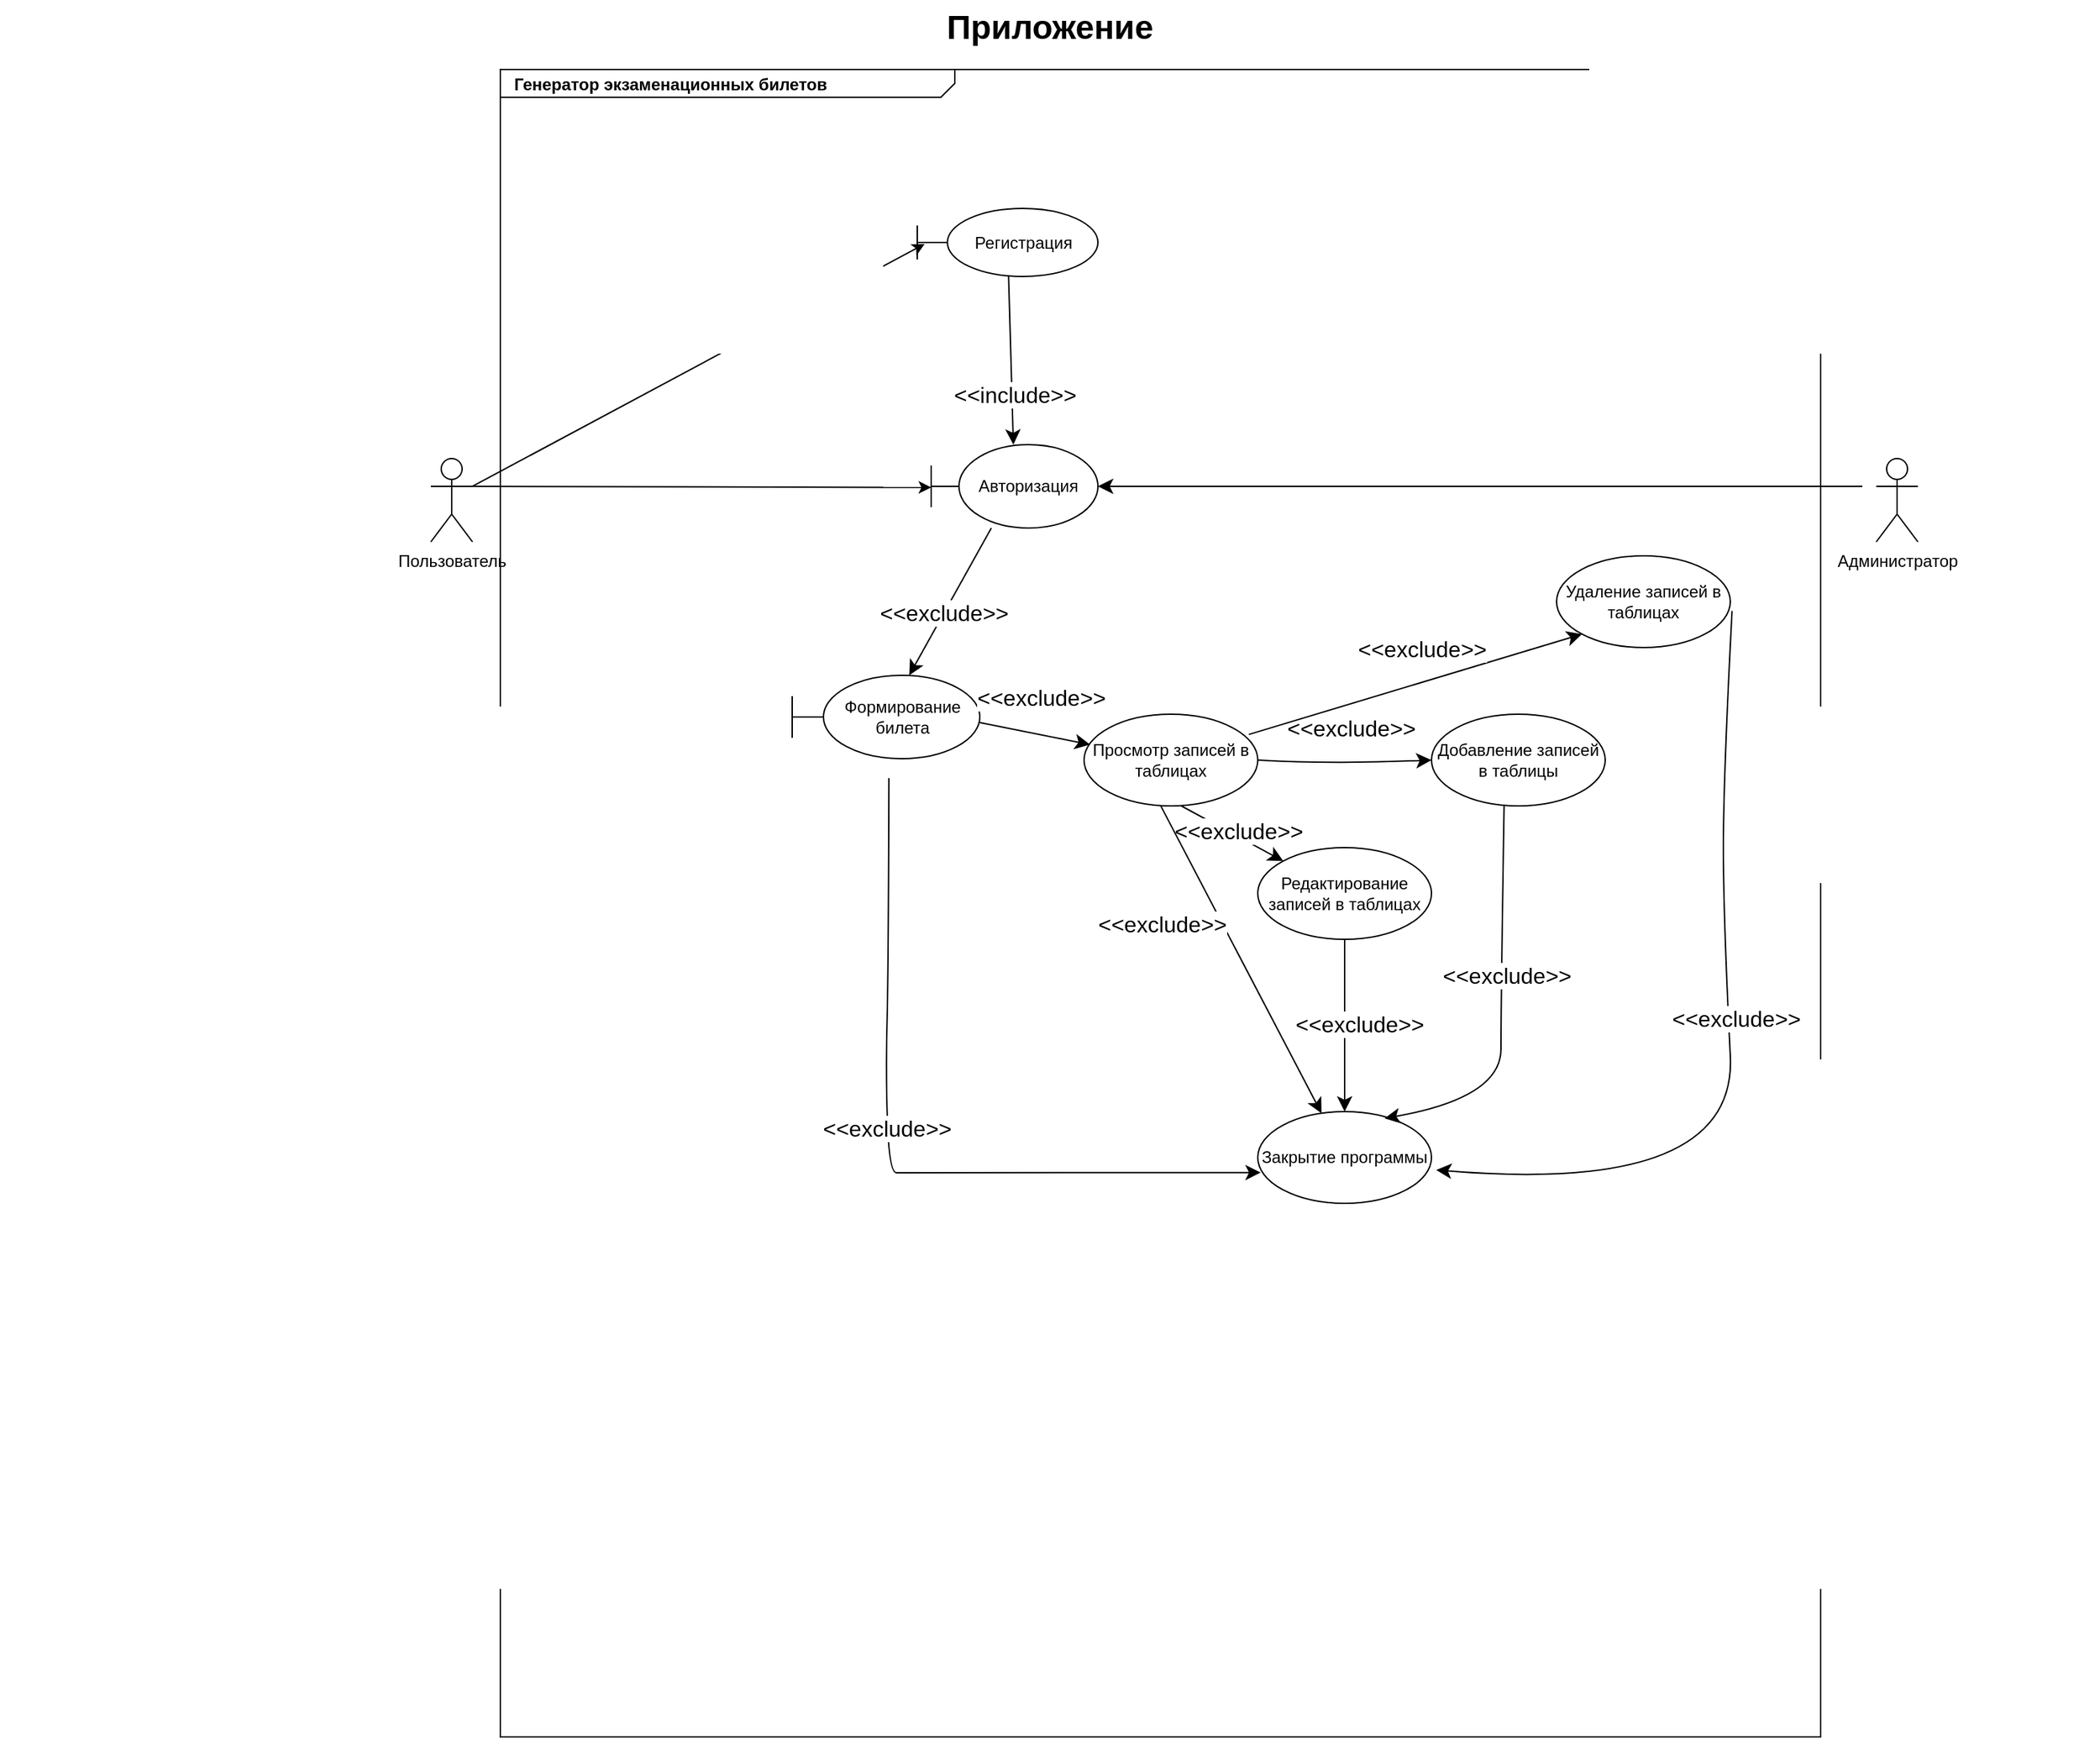 <mxfile version="21.3.6" type="device">
  <diagram name="Page-1" id="929967ad-93f9-6ef4-fab6-5d389245f69c">
    <mxGraphModel dx="2010" dy="943" grid="1" gridSize="10" guides="1" tooltips="1" connect="1" arrows="1" fold="1" page="1" pageScale="1.5" pageWidth="1169" pageHeight="826" background="none" math="0" shadow="0">
      <root>
        <mxCell id="0" style=";html=1;" />
        <mxCell id="1" style=";html=1;" parent="0" />
        <mxCell id="1672d66443f91eb5-1" value="&lt;p style=&quot;margin: 0px ; margin-top: 4px ; margin-left: 10px ; text-align: left&quot;&gt;&lt;b&gt;Генератор экзаменационных билетов&lt;/b&gt;&lt;/p&gt;" style="html=1;strokeWidth=1;shape=mxgraph.sysml.package;html=1;overflow=fill;whiteSpace=wrap;fillColor=none;gradientColor=none;fontSize=12;align=center;labelX=327.64;" parent="1" vertex="1">
          <mxGeometry x="480" y="90" width="950" height="1200" as="geometry" />
        </mxCell>
        <mxCell id="1672d66443f91eb5-23" value="Приложение" style="text;strokeColor=none;fillColor=none;html=1;fontSize=24;fontStyle=1;verticalAlign=middle;align=center;" parent="1" vertex="1">
          <mxGeometry x="120" y="40" width="1510" height="40" as="geometry" />
        </mxCell>
        <mxCell id="Vq5NTBLWGCEwuZ2N-13A-18" style="edgeStyle=orthogonalEdgeStyle;rounded=0;orthogonalLoop=1;jettySize=auto;html=1;exitX=1;exitY=0.333;exitDx=0;exitDy=0;exitPerimeter=0;entryX=0;entryY=0.513;entryDx=0;entryDy=0;entryPerimeter=0;" parent="1" source="Vq5NTBLWGCEwuZ2N-13A-12" target="Vq5NTBLWGCEwuZ2N-13A-13" edge="1">
          <mxGeometry relative="1" as="geometry">
            <Array as="points">
              <mxPoint x="460" y="391" />
            </Array>
          </mxGeometry>
        </mxCell>
        <mxCell id="Vq5NTBLWGCEwuZ2N-13A-12" value="Пользователь" style="shape=umlActor;verticalLabelPosition=bottom;verticalAlign=top;html=1;" parent="1" vertex="1">
          <mxGeometry x="430" y="370" width="30" height="60" as="geometry" />
        </mxCell>
        <mxCell id="km4N7CKSfjVp_Z7hOhBR-10" style="edgeStyle=none;curved=1;rounded=0;orthogonalLoop=1;jettySize=auto;html=1;fontSize=12;startSize=8;endSize=8;" parent="1" source="Vq5NTBLWGCEwuZ2N-13A-13" target="Vq5NTBLWGCEwuZ2N-13A-16" edge="1">
          <mxGeometry relative="1" as="geometry" />
        </mxCell>
        <mxCell id="km4N7CKSfjVp_Z7hOhBR-26" value="&amp;lt;&amp;lt;exclude&amp;gt;&amp;gt;" style="edgeLabel;html=1;align=center;verticalAlign=middle;resizable=0;points=[];fontSize=16;" parent="km4N7CKSfjVp_Z7hOhBR-10" vertex="1" connectable="0">
          <mxGeometry x="0.152" relative="1" as="geometry">
            <mxPoint as="offset" />
          </mxGeometry>
        </mxCell>
        <mxCell id="Vq5NTBLWGCEwuZ2N-13A-13" value="Авторизация" style="shape=umlBoundary;whiteSpace=wrap;html=1;" parent="1" vertex="1">
          <mxGeometry x="790" y="360" width="120" height="60" as="geometry" />
        </mxCell>
        <mxCell id="km4N7CKSfjVp_Z7hOhBR-1" style="edgeStyle=none;curved=1;rounded=0;orthogonalLoop=1;jettySize=auto;html=1;fontSize=12;startSize=8;endSize=8;" parent="1" source="Vq5NTBLWGCEwuZ2N-13A-14" target="Vq5NTBLWGCEwuZ2N-13A-13" edge="1">
          <mxGeometry relative="1" as="geometry" />
        </mxCell>
        <mxCell id="km4N7CKSfjVp_Z7hOhBR-24" value="&amp;lt;&amp;lt;include&amp;gt;&amp;gt;" style="edgeLabel;html=1;align=center;verticalAlign=middle;resizable=0;points=[];fontSize=16;" parent="km4N7CKSfjVp_Z7hOhBR-1" vertex="1" connectable="0">
          <mxGeometry x="0.392" y="2" relative="1" as="geometry">
            <mxPoint as="offset" />
          </mxGeometry>
        </mxCell>
        <mxCell id="Vq5NTBLWGCEwuZ2N-13A-14" value="Регистрация" style="shape=umlBoundary;whiteSpace=wrap;html=1;" parent="1" vertex="1">
          <mxGeometry x="780" y="190" width="130" height="49" as="geometry" />
        </mxCell>
        <mxCell id="Vq5NTBLWGCEwuZ2N-13A-16" value="Формирование билета" style="shape=umlBoundary;whiteSpace=wrap;html=1;" parent="1" vertex="1">
          <mxGeometry x="690" y="526" width="135" height="60" as="geometry" />
        </mxCell>
        <mxCell id="Vq5NTBLWGCEwuZ2N-13A-23" value="" style="endArrow=classic;html=1;rounded=0;exitX=1;exitY=0.333;exitDx=0;exitDy=0;exitPerimeter=0;entryX=0.041;entryY=0.522;entryDx=0;entryDy=0;entryPerimeter=0;" parent="1" source="Vq5NTBLWGCEwuZ2N-13A-12" target="Vq5NTBLWGCEwuZ2N-13A-14" edge="1">
          <mxGeometry width="50" height="50" relative="1" as="geometry">
            <mxPoint x="390" y="580" as="sourcePoint" />
            <mxPoint x="500" y="560" as="targetPoint" />
            <Array as="points" />
          </mxGeometry>
        </mxCell>
        <mxCell id="Vq5NTBLWGCEwuZ2N-13A-37" value="Редактирование записей в таблицах" style="ellipse;whiteSpace=wrap;html=1;" parent="1" vertex="1">
          <mxGeometry x="1025" y="650" width="125" height="66" as="geometry" />
        </mxCell>
        <mxCell id="km4N7CKSfjVp_Z7hOhBR-25" style="edgeStyle=none;curved=1;rounded=0;orthogonalLoop=1;jettySize=auto;html=1;fontSize=12;startSize=8;endSize=8;" parent="1" target="Vq5NTBLWGCEwuZ2N-13A-13" edge="1">
          <mxGeometry relative="1" as="geometry">
            <mxPoint x="1460" y="390" as="sourcePoint" />
          </mxGeometry>
        </mxCell>
        <mxCell id="Vq5NTBLWGCEwuZ2N-13A-41" value="Администратор" style="shape=umlActor;verticalLabelPosition=bottom;verticalAlign=top;html=1;outlineConnect=0;" parent="1" vertex="1">
          <mxGeometry x="1470" y="370" width="30" height="60" as="geometry" />
        </mxCell>
        <mxCell id="wgYnYfyt50UQaqVbDYK3-3" value="Удаление записей в таблицах&lt;br&gt;" style="ellipse;whiteSpace=wrap;html=1;" parent="1" vertex="1">
          <mxGeometry x="1240" y="440" width="125" height="66" as="geometry" />
        </mxCell>
        <mxCell id="wgYnYfyt50UQaqVbDYK3-4" value="Просмотр записей в таблицах" style="ellipse;whiteSpace=wrap;html=1;" parent="1" vertex="1">
          <mxGeometry x="900" y="554" width="125" height="66" as="geometry" />
        </mxCell>
        <mxCell id="wgYnYfyt50UQaqVbDYK3-5" value="Добавление записей в таблицы" style="ellipse;whiteSpace=wrap;html=1;" parent="1" vertex="1">
          <mxGeometry x="1150" y="554" width="125" height="66" as="geometry" />
        </mxCell>
        <mxCell id="wgYnYfyt50UQaqVbDYK3-7" value="Закрытие программы" style="ellipse;whiteSpace=wrap;html=1;" parent="1" vertex="1">
          <mxGeometry x="1025" y="840" width="125" height="66" as="geometry" />
        </mxCell>
        <mxCell id="km4N7CKSfjVp_Z7hOhBR-15" value="" style="endArrow=classic;html=1;rounded=0;fontSize=12;startSize=8;endSize=8;curved=1;exitX=0.521;exitY=0.982;exitDx=0;exitDy=0;exitPerimeter=0;entryX=0.017;entryY=0.664;entryDx=0;entryDy=0;entryPerimeter=0;" parent="1" edge="1" target="wgYnYfyt50UQaqVbDYK3-7">
          <mxGeometry relative="1" as="geometry">
            <mxPoint x="759.595" y="600.0" as="sourcePoint" />
            <mxPoint x="1025.0" y="873.143" as="targetPoint" />
            <Array as="points">
              <mxPoint x="759.26" y="735.08" />
              <mxPoint x="757.26" y="815.08" />
              <mxPoint x="760" y="884" />
              <mxPoint x="770" y="884" />
            </Array>
          </mxGeometry>
        </mxCell>
        <mxCell id="km4N7CKSfjVp_Z7hOhBR-16" value="&amp;lt;&amp;lt;exclude&amp;gt;&amp;gt;" style="edgeLabel;resizable=0;html=1;align=center;verticalAlign=middle;fontSize=16;" parent="km4N7CKSfjVp_Z7hOhBR-15" connectable="0" vertex="1">
          <mxGeometry relative="1" as="geometry">
            <mxPoint x="-2" y="-24" as="offset" />
          </mxGeometry>
        </mxCell>
        <mxCell id="km4N7CKSfjVp_Z7hOhBR-21" value="" style="endArrow=classic;html=1;rounded=0;fontSize=12;startSize=8;endSize=8;curved=1;entryX=0;entryY=0.5;entryDx=0;entryDy=0;exitX=1;exitY=0.5;exitDx=0;exitDy=0;" parent="1" source="wgYnYfyt50UQaqVbDYK3-4" target="wgYnYfyt50UQaqVbDYK3-5" edge="1">
          <mxGeometry relative="1" as="geometry">
            <mxPoint x="1018.588" y="600.0" as="sourcePoint" />
            <mxPoint x="1140.0" y="631.44" as="targetPoint" />
            <Array as="points">
              <mxPoint x="1080" y="590" />
            </Array>
          </mxGeometry>
        </mxCell>
        <mxCell id="km4N7CKSfjVp_Z7hOhBR-22" value="&amp;lt;&amp;lt;exclude&amp;gt;&amp;gt;" style="edgeLabel;resizable=0;html=1;align=center;verticalAlign=middle;fontSize=16;" parent="km4N7CKSfjVp_Z7hOhBR-21" connectable="0" vertex="1">
          <mxGeometry relative="1" as="geometry">
            <mxPoint x="4" y="-26" as="offset" />
          </mxGeometry>
        </mxCell>
        <mxCell id="km4N7CKSfjVp_Z7hOhBR-27" value="" style="endArrow=classic;html=1;rounded=0;fontSize=12;startSize=8;endSize=8;curved=1;entryX=0.035;entryY=0.332;entryDx=0;entryDy=0;entryPerimeter=0;" parent="1" target="wgYnYfyt50UQaqVbDYK3-4" edge="1">
          <mxGeometry relative="1" as="geometry">
            <mxPoint x="824.998" y="560.0" as="sourcePoint" />
            <mxPoint x="946.41" y="591.44" as="targetPoint" />
          </mxGeometry>
        </mxCell>
        <mxCell id="km4N7CKSfjVp_Z7hOhBR-28" value="&amp;lt;&amp;lt;exclude&amp;gt;&amp;gt;" style="edgeLabel;resizable=0;html=1;align=center;verticalAlign=middle;fontSize=16;" parent="km4N7CKSfjVp_Z7hOhBR-27" connectable="0" vertex="1">
          <mxGeometry relative="1" as="geometry">
            <mxPoint x="4" y="-26" as="offset" />
          </mxGeometry>
        </mxCell>
        <mxCell id="km4N7CKSfjVp_Z7hOhBR-29" value="" style="endArrow=classic;html=1;rounded=0;fontSize=12;startSize=8;endSize=8;curved=1;entryX=0;entryY=1;entryDx=0;entryDy=0;" parent="1" target="wgYnYfyt50UQaqVbDYK3-3" edge="1">
          <mxGeometry relative="1" as="geometry">
            <mxPoint x="1018.588" y="568.56" as="sourcePoint" />
            <mxPoint x="1140.0" y="600" as="targetPoint" />
          </mxGeometry>
        </mxCell>
        <mxCell id="km4N7CKSfjVp_Z7hOhBR-30" value="&amp;lt;&amp;lt;exclude&amp;gt;&amp;gt;" style="edgeLabel;resizable=0;html=1;align=center;verticalAlign=middle;fontSize=16;" parent="km4N7CKSfjVp_Z7hOhBR-29" connectable="0" vertex="1">
          <mxGeometry relative="1" as="geometry">
            <mxPoint x="4" y="-26" as="offset" />
          </mxGeometry>
        </mxCell>
        <mxCell id="km4N7CKSfjVp_Z7hOhBR-31" value="" style="endArrow=classic;html=1;rounded=0;fontSize=12;startSize=8;endSize=8;curved=1;exitX=0.56;exitY=1;exitDx=0;exitDy=0;exitPerimeter=0;entryX=0;entryY=0;entryDx=0;entryDy=0;" parent="1" source="wgYnYfyt50UQaqVbDYK3-4" target="Vq5NTBLWGCEwuZ2N-13A-37" edge="1">
          <mxGeometry relative="1" as="geometry">
            <mxPoint x="953.708" y="640.0" as="sourcePoint" />
            <mxPoint x="1060" y="655" as="targetPoint" />
          </mxGeometry>
        </mxCell>
        <mxCell id="km4N7CKSfjVp_Z7hOhBR-32" value="&amp;lt;&amp;lt;exclude&amp;gt;&amp;gt;" style="edgeLabel;resizable=0;html=1;align=center;verticalAlign=middle;fontSize=16;" parent="km4N7CKSfjVp_Z7hOhBR-31" connectable="0" vertex="1">
          <mxGeometry relative="1" as="geometry">
            <mxPoint x="4" y="-2" as="offset" />
          </mxGeometry>
        </mxCell>
        <mxCell id="km4N7CKSfjVp_Z7hOhBR-33" value="" style="endArrow=classic;html=1;rounded=0;fontSize=12;startSize=8;endSize=8;curved=1;entryX=0.5;entryY=0;entryDx=0;entryDy=0;exitX=0.5;exitY=1;exitDx=0;exitDy=0;" parent="1" source="Vq5NTBLWGCEwuZ2N-13A-37" target="wgYnYfyt50UQaqVbDYK3-7" edge="1">
          <mxGeometry relative="1" as="geometry">
            <mxPoint x="1069.998" y="750.0" as="sourcePoint" />
            <mxPoint x="1092.91" y="808.092" as="targetPoint" />
          </mxGeometry>
        </mxCell>
        <mxCell id="km4N7CKSfjVp_Z7hOhBR-34" value="&amp;lt;&amp;lt;exclude&amp;gt;&amp;gt;" style="edgeLabel;resizable=0;html=1;align=center;verticalAlign=middle;fontSize=16;" parent="km4N7CKSfjVp_Z7hOhBR-33" connectable="0" vertex="1">
          <mxGeometry relative="1" as="geometry">
            <mxPoint x="10" y="-1" as="offset" />
          </mxGeometry>
        </mxCell>
        <mxCell id="km4N7CKSfjVp_Z7hOhBR-35" value="" style="endArrow=classic;html=1;rounded=0;fontSize=12;startSize=8;endSize=8;curved=1;entryX=0.73;entryY=0.074;entryDx=0;entryDy=0;entryPerimeter=0;exitX=0.418;exitY=0.991;exitDx=0;exitDy=0;exitPerimeter=0;" parent="1" source="wgYnYfyt50UQaqVbDYK3-5" target="wgYnYfyt50UQaqVbDYK3-7" edge="1">
          <mxGeometry relative="1" as="geometry">
            <mxPoint x="1189.998" y="666.0" as="sourcePoint" />
            <mxPoint x="1311.41" y="697.44" as="targetPoint" />
            <Array as="points">
              <mxPoint x="1200" y="760" />
              <mxPoint x="1200" y="830" />
            </Array>
          </mxGeometry>
        </mxCell>
        <mxCell id="km4N7CKSfjVp_Z7hOhBR-36" value="&amp;lt;&amp;lt;exclude&amp;gt;&amp;gt;" style="edgeLabel;resizable=0;html=1;align=center;verticalAlign=middle;fontSize=16;" parent="km4N7CKSfjVp_Z7hOhBR-35" connectable="0" vertex="1">
          <mxGeometry relative="1" as="geometry">
            <mxPoint x="4" y="-26" as="offset" />
          </mxGeometry>
        </mxCell>
        <mxCell id="km4N7CKSfjVp_Z7hOhBR-37" value="" style="endArrow=classic;html=1;rounded=0;fontSize=12;startSize=8;endSize=8;curved=1;entryX=1.027;entryY=0.636;entryDx=0;entryDy=0;exitX=1.01;exitY=0.601;exitDx=0;exitDy=0;exitPerimeter=0;entryPerimeter=0;" parent="1" source="wgYnYfyt50UQaqVbDYK3-3" target="wgYnYfyt50UQaqVbDYK3-7" edge="1">
          <mxGeometry relative="1" as="geometry">
            <mxPoint x="1284.998" y="494.56" as="sourcePoint" />
            <mxPoint x="1406.41" y="526" as="targetPoint" />
            <Array as="points">
              <mxPoint x="1360" y="600" />
              <mxPoint x="1360" y="700" />
              <mxPoint x="1370" y="900" />
            </Array>
          </mxGeometry>
        </mxCell>
        <mxCell id="km4N7CKSfjVp_Z7hOhBR-38" value="&amp;lt;&amp;lt;exclude&amp;gt;&amp;gt;" style="edgeLabel;resizable=0;html=1;align=center;verticalAlign=middle;fontSize=16;" parent="km4N7CKSfjVp_Z7hOhBR-37" connectable="0" vertex="1">
          <mxGeometry relative="1" as="geometry">
            <mxPoint x="4" y="-26" as="offset" />
          </mxGeometry>
        </mxCell>
        <mxCell id="km4N7CKSfjVp_Z7hOhBR-39" value="" style="endArrow=classic;html=1;rounded=0;fontSize=12;startSize=8;endSize=8;curved=1;exitX=0.442;exitY=1.001;exitDx=0;exitDy=0;exitPerimeter=0;" parent="1" source="wgYnYfyt50UQaqVbDYK3-4" target="wgYnYfyt50UQaqVbDYK3-7" edge="1">
          <mxGeometry relative="1" as="geometry">
            <mxPoint x="829.998" y="660.0" as="sourcePoint" />
            <mxPoint x="951.41" y="691.44" as="targetPoint" />
          </mxGeometry>
        </mxCell>
        <mxCell id="km4N7CKSfjVp_Z7hOhBR-40" value="&amp;lt;&amp;lt;exclude&amp;gt;&amp;gt;" style="edgeLabel;resizable=0;html=1;align=center;verticalAlign=middle;fontSize=16;" parent="km4N7CKSfjVp_Z7hOhBR-39" connectable="0" vertex="1">
          <mxGeometry relative="1" as="geometry">
            <mxPoint x="-57" y="-26" as="offset" />
          </mxGeometry>
        </mxCell>
      </root>
    </mxGraphModel>
  </diagram>
</mxfile>
